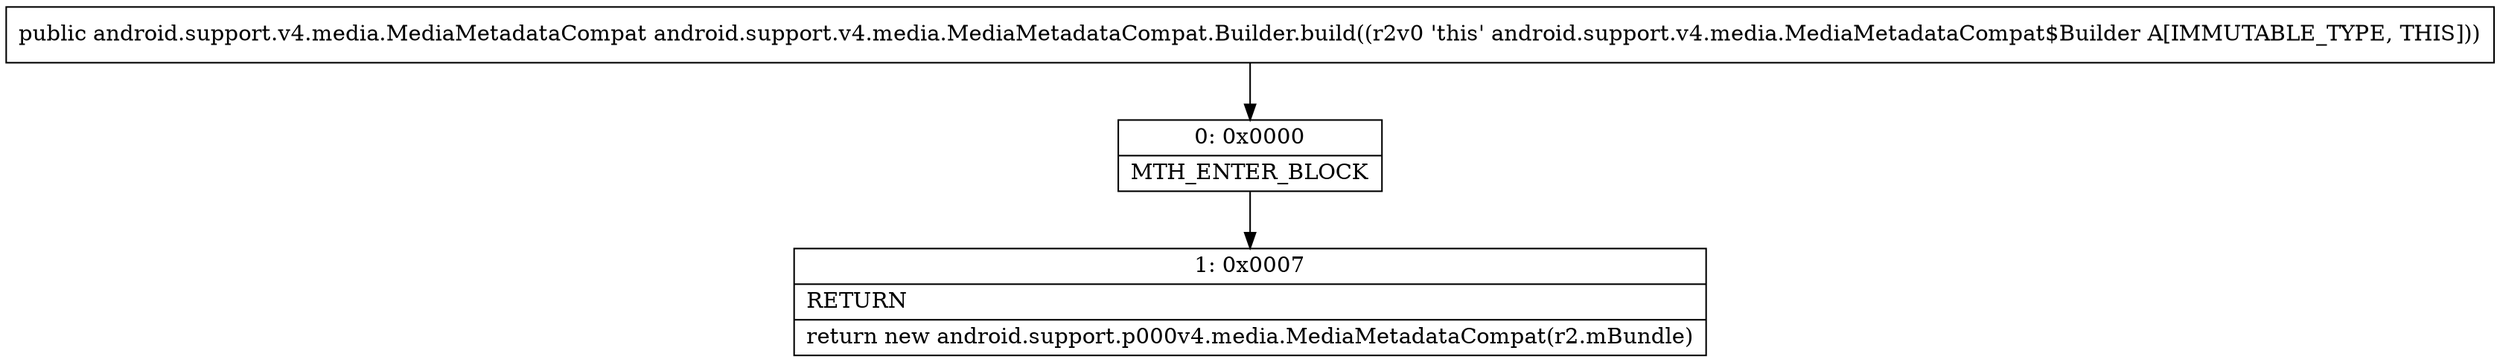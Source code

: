 digraph "CFG forandroid.support.v4.media.MediaMetadataCompat.Builder.build()Landroid\/support\/v4\/media\/MediaMetadataCompat;" {
Node_0 [shape=record,label="{0\:\ 0x0000|MTH_ENTER_BLOCK\l}"];
Node_1 [shape=record,label="{1\:\ 0x0007|RETURN\l|return new android.support.p000v4.media.MediaMetadataCompat(r2.mBundle)\l}"];
MethodNode[shape=record,label="{public android.support.v4.media.MediaMetadataCompat android.support.v4.media.MediaMetadataCompat.Builder.build((r2v0 'this' android.support.v4.media.MediaMetadataCompat$Builder A[IMMUTABLE_TYPE, THIS])) }"];
MethodNode -> Node_0;
Node_0 -> Node_1;
}

